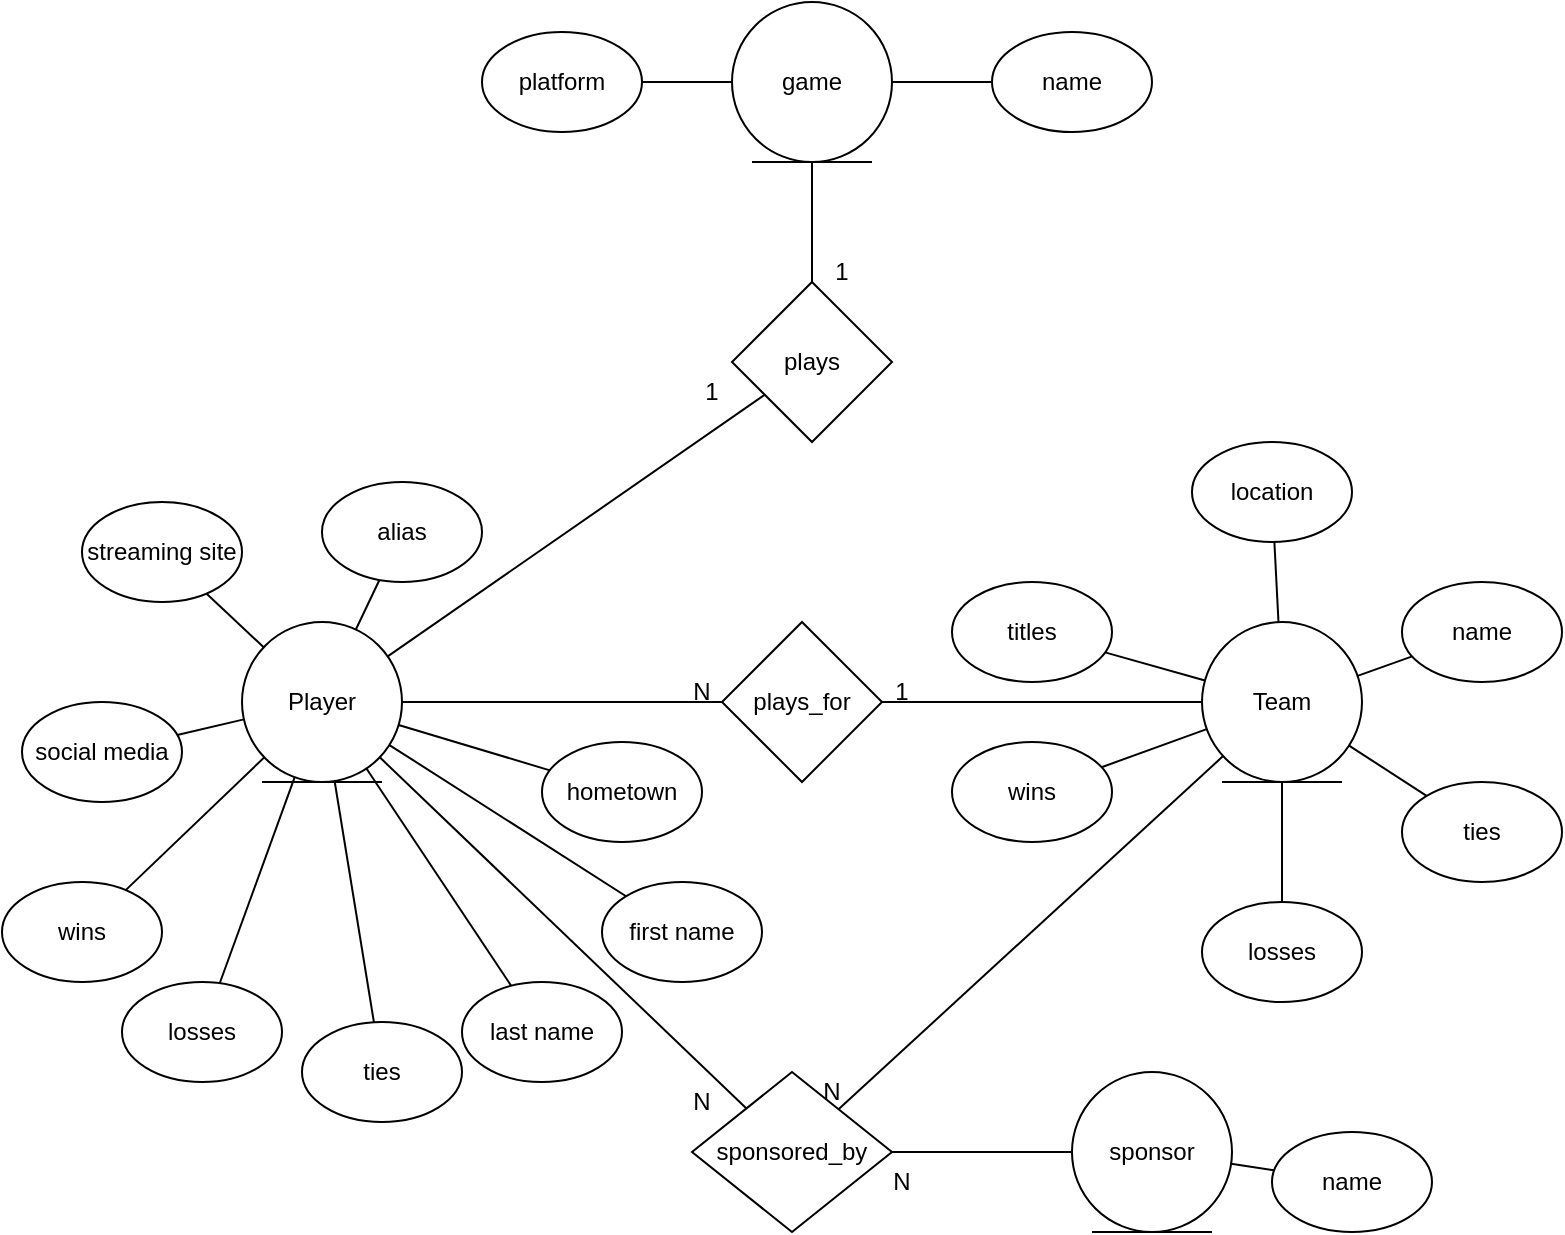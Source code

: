 <mxfile version="20.3.0" type="github">
  <diagram id="q_2Nq4qBhpx0mNt8syKB" name="Page-1">
    <mxGraphModel dx="1422" dy="794" grid="1" gridSize="10" guides="1" tooltips="1" connect="1" arrows="1" fold="1" page="1" pageScale="1" pageWidth="850" pageHeight="800" math="0" shadow="0">
      <root>
        <mxCell id="0" />
        <mxCell id="1" parent="0" />
        <mxCell id="4egMWVXxjZmKBKd3I0E_-1" value="Player" style="ellipse;shape=umlEntity;whiteSpace=wrap;html=1;" vertex="1" parent="1">
          <mxGeometry x="155" y="410" width="80" height="80" as="geometry" />
        </mxCell>
        <mxCell id="4egMWVXxjZmKBKd3I0E_-2" value="Team" style="ellipse;shape=umlEntity;whiteSpace=wrap;html=1;" vertex="1" parent="1">
          <mxGeometry x="635" y="410" width="80" height="80" as="geometry" />
        </mxCell>
        <mxCell id="4egMWVXxjZmKBKd3I0E_-3" value="plays_for" style="rhombus;whiteSpace=wrap;html=1;" vertex="1" parent="1">
          <mxGeometry x="395" y="410" width="80" height="80" as="geometry" />
        </mxCell>
        <mxCell id="4egMWVXxjZmKBKd3I0E_-4" value="" style="endArrow=none;html=1;rounded=0;entryX=0;entryY=0.5;entryDx=0;entryDy=0;exitX=1;exitY=0.5;exitDx=0;exitDy=0;" edge="1" parent="1" source="4egMWVXxjZmKBKd3I0E_-1" target="4egMWVXxjZmKBKd3I0E_-3">
          <mxGeometry width="50" height="50" relative="1" as="geometry">
            <mxPoint x="295" y="470" as="sourcePoint" />
            <mxPoint x="345" y="420" as="targetPoint" />
          </mxGeometry>
        </mxCell>
        <mxCell id="4egMWVXxjZmKBKd3I0E_-5" value="" style="endArrow=none;html=1;rounded=0;entryX=0;entryY=0.5;entryDx=0;entryDy=0;exitX=1;exitY=0.5;exitDx=0;exitDy=0;" edge="1" parent="1" source="4egMWVXxjZmKBKd3I0E_-3" target="4egMWVXxjZmKBKd3I0E_-2">
          <mxGeometry width="50" height="50" relative="1" as="geometry">
            <mxPoint x="535" y="570" as="sourcePoint" />
            <mxPoint x="585" y="520" as="targetPoint" />
          </mxGeometry>
        </mxCell>
        <mxCell id="4egMWVXxjZmKBKd3I0E_-6" value="N" style="text;html=1;strokeColor=none;fillColor=none;align=center;verticalAlign=middle;whiteSpace=wrap;rounded=0;" vertex="1" parent="1">
          <mxGeometry x="355" y="430" width="60" height="30" as="geometry" />
        </mxCell>
        <mxCell id="4egMWVXxjZmKBKd3I0E_-7" value="1" style="text;html=1;strokeColor=none;fillColor=none;align=center;verticalAlign=middle;whiteSpace=wrap;rounded=0;" vertex="1" parent="1">
          <mxGeometry x="455" y="430" width="60" height="30" as="geometry" />
        </mxCell>
        <mxCell id="4egMWVXxjZmKBKd3I0E_-8" value="first name" style="ellipse;whiteSpace=wrap;html=1;" vertex="1" parent="1">
          <mxGeometry x="335" y="540" width="80" height="50" as="geometry" />
        </mxCell>
        <mxCell id="4egMWVXxjZmKBKd3I0E_-9" value="last name" style="ellipse;whiteSpace=wrap;html=1;" vertex="1" parent="1">
          <mxGeometry x="265" y="590" width="80" height="50" as="geometry" />
        </mxCell>
        <mxCell id="4egMWVXxjZmKBKd3I0E_-10" value="alias" style="ellipse;whiteSpace=wrap;html=1;" vertex="1" parent="1">
          <mxGeometry x="195" y="340" width="80" height="50" as="geometry" />
        </mxCell>
        <mxCell id="4egMWVXxjZmKBKd3I0E_-12" value="streaming site" style="ellipse;whiteSpace=wrap;html=1;" vertex="1" parent="1">
          <mxGeometry x="75" y="350" width="80" height="50" as="geometry" />
        </mxCell>
        <mxCell id="4egMWVXxjZmKBKd3I0E_-13" value="social media" style="ellipse;whiteSpace=wrap;html=1;" vertex="1" parent="1">
          <mxGeometry x="45" y="450" width="80" height="50" as="geometry" />
        </mxCell>
        <mxCell id="4egMWVXxjZmKBKd3I0E_-15" value="wins" style="ellipse;whiteSpace=wrap;html=1;" vertex="1" parent="1">
          <mxGeometry x="35" y="540" width="80" height="50" as="geometry" />
        </mxCell>
        <mxCell id="4egMWVXxjZmKBKd3I0E_-17" value="losses" style="ellipse;whiteSpace=wrap;html=1;" vertex="1" parent="1">
          <mxGeometry x="95" y="590" width="80" height="50" as="geometry" />
        </mxCell>
        <mxCell id="4egMWVXxjZmKBKd3I0E_-18" value="ties" style="ellipse;whiteSpace=wrap;html=1;" vertex="1" parent="1">
          <mxGeometry x="185" y="610" width="80" height="50" as="geometry" />
        </mxCell>
        <mxCell id="4egMWVXxjZmKBKd3I0E_-19" value="hometown" style="ellipse;whiteSpace=wrap;html=1;" vertex="1" parent="1">
          <mxGeometry x="305" y="470" width="80" height="50" as="geometry" />
        </mxCell>
        <mxCell id="4egMWVXxjZmKBKd3I0E_-20" value="wins" style="ellipse;whiteSpace=wrap;html=1;" vertex="1" parent="1">
          <mxGeometry x="510" y="470" width="80" height="50" as="geometry" />
        </mxCell>
        <mxCell id="4egMWVXxjZmKBKd3I0E_-21" value="losses" style="ellipse;whiteSpace=wrap;html=1;" vertex="1" parent="1">
          <mxGeometry x="635" y="550" width="80" height="50" as="geometry" />
        </mxCell>
        <mxCell id="4egMWVXxjZmKBKd3I0E_-22" value="ties" style="ellipse;whiteSpace=wrap;html=1;" vertex="1" parent="1">
          <mxGeometry x="735" y="490" width="80" height="50" as="geometry" />
        </mxCell>
        <mxCell id="4egMWVXxjZmKBKd3I0E_-23" value="name" style="ellipse;whiteSpace=wrap;html=1;" vertex="1" parent="1">
          <mxGeometry x="735" y="390" width="80" height="50" as="geometry" />
        </mxCell>
        <mxCell id="4egMWVXxjZmKBKd3I0E_-25" value="location" style="ellipse;whiteSpace=wrap;html=1;" vertex="1" parent="1">
          <mxGeometry x="630" y="320" width="80" height="50" as="geometry" />
        </mxCell>
        <mxCell id="4egMWVXxjZmKBKd3I0E_-26" value="titles" style="ellipse;whiteSpace=wrap;html=1;" vertex="1" parent="1">
          <mxGeometry x="510" y="390" width="80" height="50" as="geometry" />
        </mxCell>
        <mxCell id="4egMWVXxjZmKBKd3I0E_-28" value="" style="endArrow=none;html=1;rounded=0;" edge="1" parent="1" source="4egMWVXxjZmKBKd3I0E_-19" target="4egMWVXxjZmKBKd3I0E_-1">
          <mxGeometry width="50" height="50" relative="1" as="geometry">
            <mxPoint x="385" y="620" as="sourcePoint" />
            <mxPoint x="435" y="570" as="targetPoint" />
          </mxGeometry>
        </mxCell>
        <mxCell id="4egMWVXxjZmKBKd3I0E_-29" value="" style="endArrow=none;html=1;rounded=0;" edge="1" parent="1" source="4egMWVXxjZmKBKd3I0E_-1" target="4egMWVXxjZmKBKd3I0E_-8">
          <mxGeometry width="50" height="50" relative="1" as="geometry">
            <mxPoint x="385" y="620" as="sourcePoint" />
            <mxPoint x="435" y="570" as="targetPoint" />
          </mxGeometry>
        </mxCell>
        <mxCell id="4egMWVXxjZmKBKd3I0E_-30" value="" style="endArrow=none;html=1;rounded=0;" edge="1" parent="1" source="4egMWVXxjZmKBKd3I0E_-1" target="4egMWVXxjZmKBKd3I0E_-18">
          <mxGeometry width="50" height="50" relative="1" as="geometry">
            <mxPoint x="395" y="630" as="sourcePoint" />
            <mxPoint x="445" y="580" as="targetPoint" />
          </mxGeometry>
        </mxCell>
        <mxCell id="4egMWVXxjZmKBKd3I0E_-31" value="" style="endArrow=none;html=1;rounded=0;" edge="1" parent="1" source="4egMWVXxjZmKBKd3I0E_-1" target="4egMWVXxjZmKBKd3I0E_-9">
          <mxGeometry width="50" height="50" relative="1" as="geometry">
            <mxPoint x="385" y="620" as="sourcePoint" />
            <mxPoint x="435" y="570" as="targetPoint" />
          </mxGeometry>
        </mxCell>
        <mxCell id="4egMWVXxjZmKBKd3I0E_-32" value="" style="endArrow=none;html=1;rounded=0;" edge="1" parent="1" source="4egMWVXxjZmKBKd3I0E_-1" target="4egMWVXxjZmKBKd3I0E_-17">
          <mxGeometry width="50" height="50" relative="1" as="geometry">
            <mxPoint x="385" y="620" as="sourcePoint" />
            <mxPoint x="435" y="570" as="targetPoint" />
          </mxGeometry>
        </mxCell>
        <mxCell id="4egMWVXxjZmKBKd3I0E_-33" value="" style="endArrow=none;html=1;rounded=0;" edge="1" parent="1" source="4egMWVXxjZmKBKd3I0E_-1" target="4egMWVXxjZmKBKd3I0E_-15">
          <mxGeometry width="50" height="50" relative="1" as="geometry">
            <mxPoint x="385" y="620" as="sourcePoint" />
            <mxPoint x="435" y="570" as="targetPoint" />
          </mxGeometry>
        </mxCell>
        <mxCell id="4egMWVXxjZmKBKd3I0E_-34" value="" style="endArrow=none;html=1;rounded=0;" edge="1" parent="1" source="4egMWVXxjZmKBKd3I0E_-1" target="4egMWVXxjZmKBKd3I0E_-13">
          <mxGeometry width="50" height="50" relative="1" as="geometry">
            <mxPoint x="385" y="620" as="sourcePoint" />
            <mxPoint x="435" y="570" as="targetPoint" />
          </mxGeometry>
        </mxCell>
        <mxCell id="4egMWVXxjZmKBKd3I0E_-36" value="" style="endArrow=none;html=1;rounded=0;" edge="1" parent="1" source="4egMWVXxjZmKBKd3I0E_-1" target="4egMWVXxjZmKBKd3I0E_-10">
          <mxGeometry width="50" height="50" relative="1" as="geometry">
            <mxPoint x="385" y="620" as="sourcePoint" />
            <mxPoint x="435" y="570" as="targetPoint" />
          </mxGeometry>
        </mxCell>
        <mxCell id="4egMWVXxjZmKBKd3I0E_-37" value="" style="endArrow=none;html=1;rounded=0;" edge="1" parent="1" source="4egMWVXxjZmKBKd3I0E_-1" target="4egMWVXxjZmKBKd3I0E_-12">
          <mxGeometry width="50" height="50" relative="1" as="geometry">
            <mxPoint x="385" y="620" as="sourcePoint" />
            <mxPoint x="435" y="570" as="targetPoint" />
          </mxGeometry>
        </mxCell>
        <mxCell id="4egMWVXxjZmKBKd3I0E_-38" value="" style="endArrow=none;html=1;rounded=0;" edge="1" parent="1" source="4egMWVXxjZmKBKd3I0E_-20" target="4egMWVXxjZmKBKd3I0E_-2">
          <mxGeometry width="50" height="50" relative="1" as="geometry">
            <mxPoint x="385" y="620" as="sourcePoint" />
            <mxPoint x="435" y="570" as="targetPoint" />
          </mxGeometry>
        </mxCell>
        <mxCell id="4egMWVXxjZmKBKd3I0E_-39" value="" style="endArrow=none;html=1;rounded=0;" edge="1" parent="1" source="4egMWVXxjZmKBKd3I0E_-21" target="4egMWVXxjZmKBKd3I0E_-2">
          <mxGeometry width="50" height="50" relative="1" as="geometry">
            <mxPoint x="385" y="620" as="sourcePoint" />
            <mxPoint x="435" y="570" as="targetPoint" />
          </mxGeometry>
        </mxCell>
        <mxCell id="4egMWVXxjZmKBKd3I0E_-40" value="" style="endArrow=none;html=1;rounded=0;" edge="1" parent="1" source="4egMWVXxjZmKBKd3I0E_-22" target="4egMWVXxjZmKBKd3I0E_-2">
          <mxGeometry width="50" height="50" relative="1" as="geometry">
            <mxPoint x="385" y="620" as="sourcePoint" />
            <mxPoint x="435" y="570" as="targetPoint" />
          </mxGeometry>
        </mxCell>
        <mxCell id="4egMWVXxjZmKBKd3I0E_-41" value="" style="endArrow=none;html=1;rounded=0;" edge="1" parent="1" source="4egMWVXxjZmKBKd3I0E_-26" target="4egMWVXxjZmKBKd3I0E_-2">
          <mxGeometry width="50" height="50" relative="1" as="geometry">
            <mxPoint x="385" y="620" as="sourcePoint" />
            <mxPoint x="435" y="570" as="targetPoint" />
          </mxGeometry>
        </mxCell>
        <mxCell id="4egMWVXxjZmKBKd3I0E_-42" value="" style="endArrow=none;html=1;rounded=0;" edge="1" parent="1" source="4egMWVXxjZmKBKd3I0E_-2" target="4egMWVXxjZmKBKd3I0E_-23">
          <mxGeometry width="50" height="50" relative="1" as="geometry">
            <mxPoint x="385" y="620" as="sourcePoint" />
            <mxPoint x="435" y="570" as="targetPoint" />
          </mxGeometry>
        </mxCell>
        <mxCell id="4egMWVXxjZmKBKd3I0E_-43" value="" style="endArrow=none;html=1;rounded=0;" edge="1" parent="1" source="4egMWVXxjZmKBKd3I0E_-2" target="4egMWVXxjZmKBKd3I0E_-25">
          <mxGeometry width="50" height="50" relative="1" as="geometry">
            <mxPoint x="385" y="620" as="sourcePoint" />
            <mxPoint x="435" y="570" as="targetPoint" />
          </mxGeometry>
        </mxCell>
        <mxCell id="4egMWVXxjZmKBKd3I0E_-45" value="sponsor" style="ellipse;shape=umlEntity;whiteSpace=wrap;html=1;" vertex="1" parent="1">
          <mxGeometry x="570" y="635" width="80" height="80" as="geometry" />
        </mxCell>
        <mxCell id="4egMWVXxjZmKBKd3I0E_-46" value="name" style="ellipse;whiteSpace=wrap;html=1;" vertex="1" parent="1">
          <mxGeometry x="670" y="665" width="80" height="50" as="geometry" />
        </mxCell>
        <mxCell id="4egMWVXxjZmKBKd3I0E_-47" value="" style="endArrow=none;html=1;rounded=0;" edge="1" parent="1" source="4egMWVXxjZmKBKd3I0E_-45" target="4egMWVXxjZmKBKd3I0E_-46">
          <mxGeometry width="50" height="50" relative="1" as="geometry">
            <mxPoint x="280" y="560" as="sourcePoint" />
            <mxPoint x="330" y="510" as="targetPoint" />
          </mxGeometry>
        </mxCell>
        <mxCell id="4egMWVXxjZmKBKd3I0E_-48" value="sponsored_by" style="rhombus;whiteSpace=wrap;html=1;" vertex="1" parent="1">
          <mxGeometry x="380" y="635" width="100" height="80" as="geometry" />
        </mxCell>
        <mxCell id="4egMWVXxjZmKBKd3I0E_-49" value="" style="endArrow=none;html=1;rounded=0;" edge="1" parent="1" source="4egMWVXxjZmKBKd3I0E_-48" target="4egMWVXxjZmKBKd3I0E_-45">
          <mxGeometry width="50" height="50" relative="1" as="geometry">
            <mxPoint x="280" y="560" as="sourcePoint" />
            <mxPoint x="330" y="510" as="targetPoint" />
          </mxGeometry>
        </mxCell>
        <mxCell id="4egMWVXxjZmKBKd3I0E_-50" value="" style="endArrow=none;html=1;rounded=0;" edge="1" parent="1" source="4egMWVXxjZmKBKd3I0E_-1" target="4egMWVXxjZmKBKd3I0E_-48">
          <mxGeometry width="50" height="50" relative="1" as="geometry">
            <mxPoint x="280" y="560" as="sourcePoint" />
            <mxPoint x="330" y="510" as="targetPoint" />
          </mxGeometry>
        </mxCell>
        <mxCell id="4egMWVXxjZmKBKd3I0E_-51" value="" style="endArrow=none;html=1;rounded=0;" edge="1" parent="1" source="4egMWVXxjZmKBKd3I0E_-48" target="4egMWVXxjZmKBKd3I0E_-2">
          <mxGeometry width="50" height="50" relative="1" as="geometry">
            <mxPoint x="280" y="560" as="sourcePoint" />
            <mxPoint x="330" y="510" as="targetPoint" />
          </mxGeometry>
        </mxCell>
        <mxCell id="4egMWVXxjZmKBKd3I0E_-56" value="N" style="text;html=1;strokeColor=none;fillColor=none;align=center;verticalAlign=middle;whiteSpace=wrap;rounded=0;" vertex="1" parent="1">
          <mxGeometry x="355" y="635" width="60" height="30" as="geometry" />
        </mxCell>
        <mxCell id="4egMWVXxjZmKBKd3I0E_-57" value="N" style="text;html=1;strokeColor=none;fillColor=none;align=center;verticalAlign=middle;whiteSpace=wrap;rounded=0;" vertex="1" parent="1">
          <mxGeometry x="420" y="630" width="60" height="30" as="geometry" />
        </mxCell>
        <mxCell id="4egMWVXxjZmKBKd3I0E_-58" value="N" style="text;html=1;strokeColor=none;fillColor=none;align=center;verticalAlign=middle;whiteSpace=wrap;rounded=0;" vertex="1" parent="1">
          <mxGeometry x="455" y="675" width="60" height="30" as="geometry" />
        </mxCell>
        <mxCell id="4egMWVXxjZmKBKd3I0E_-62" value="game" style="ellipse;shape=umlEntity;whiteSpace=wrap;html=1;" vertex="1" parent="1">
          <mxGeometry x="400" y="100" width="80" height="80" as="geometry" />
        </mxCell>
        <mxCell id="4egMWVXxjZmKBKd3I0E_-63" value="plays" style="rhombus;whiteSpace=wrap;html=1;" vertex="1" parent="1">
          <mxGeometry x="400" y="240" width="80" height="80" as="geometry" />
        </mxCell>
        <mxCell id="4egMWVXxjZmKBKd3I0E_-64" value="" style="endArrow=none;html=1;rounded=0;" edge="1" parent="1" source="4egMWVXxjZmKBKd3I0E_-1" target="4egMWVXxjZmKBKd3I0E_-63">
          <mxGeometry width="50" height="50" relative="1" as="geometry">
            <mxPoint x="280" y="330" as="sourcePoint" />
            <mxPoint x="330" y="280" as="targetPoint" />
          </mxGeometry>
        </mxCell>
        <mxCell id="4egMWVXxjZmKBKd3I0E_-65" value="" style="endArrow=none;html=1;rounded=0;" edge="1" parent="1" source="4egMWVXxjZmKBKd3I0E_-63" target="4egMWVXxjZmKBKd3I0E_-62">
          <mxGeometry width="50" height="50" relative="1" as="geometry">
            <mxPoint x="280" y="330" as="sourcePoint" />
            <mxPoint x="330" y="280" as="targetPoint" />
          </mxGeometry>
        </mxCell>
        <mxCell id="4egMWVXxjZmKBKd3I0E_-66" value="1" style="text;html=1;strokeColor=none;fillColor=none;align=center;verticalAlign=middle;whiteSpace=wrap;rounded=0;" vertex="1" parent="1">
          <mxGeometry x="360" y="280" width="60" height="30" as="geometry" />
        </mxCell>
        <mxCell id="4egMWVXxjZmKBKd3I0E_-67" value="1" style="text;html=1;strokeColor=none;fillColor=none;align=center;verticalAlign=middle;whiteSpace=wrap;rounded=0;" vertex="1" parent="1">
          <mxGeometry x="425" y="220" width="60" height="30" as="geometry" />
        </mxCell>
        <mxCell id="4egMWVXxjZmKBKd3I0E_-68" value="name" style="ellipse;whiteSpace=wrap;html=1;" vertex="1" parent="1">
          <mxGeometry x="530" y="115" width="80" height="50" as="geometry" />
        </mxCell>
        <mxCell id="4egMWVXxjZmKBKd3I0E_-69" value="" style="endArrow=none;html=1;rounded=0;" edge="1" parent="1" source="4egMWVXxjZmKBKd3I0E_-62" target="4egMWVXxjZmKBKd3I0E_-68">
          <mxGeometry width="50" height="50" relative="1" as="geometry">
            <mxPoint x="280" y="330" as="sourcePoint" />
            <mxPoint x="330" y="280" as="targetPoint" />
          </mxGeometry>
        </mxCell>
        <mxCell id="4egMWVXxjZmKBKd3I0E_-70" value="platform" style="ellipse;whiteSpace=wrap;html=1;" vertex="1" parent="1">
          <mxGeometry x="275" y="115" width="80" height="50" as="geometry" />
        </mxCell>
        <mxCell id="4egMWVXxjZmKBKd3I0E_-71" value="" style="endArrow=none;html=1;rounded=0;" edge="1" parent="1" source="4egMWVXxjZmKBKd3I0E_-70" target="4egMWVXxjZmKBKd3I0E_-62">
          <mxGeometry width="50" height="50" relative="1" as="geometry">
            <mxPoint x="280" y="330" as="sourcePoint" />
            <mxPoint x="330" y="280" as="targetPoint" />
          </mxGeometry>
        </mxCell>
      </root>
    </mxGraphModel>
  </diagram>
</mxfile>
